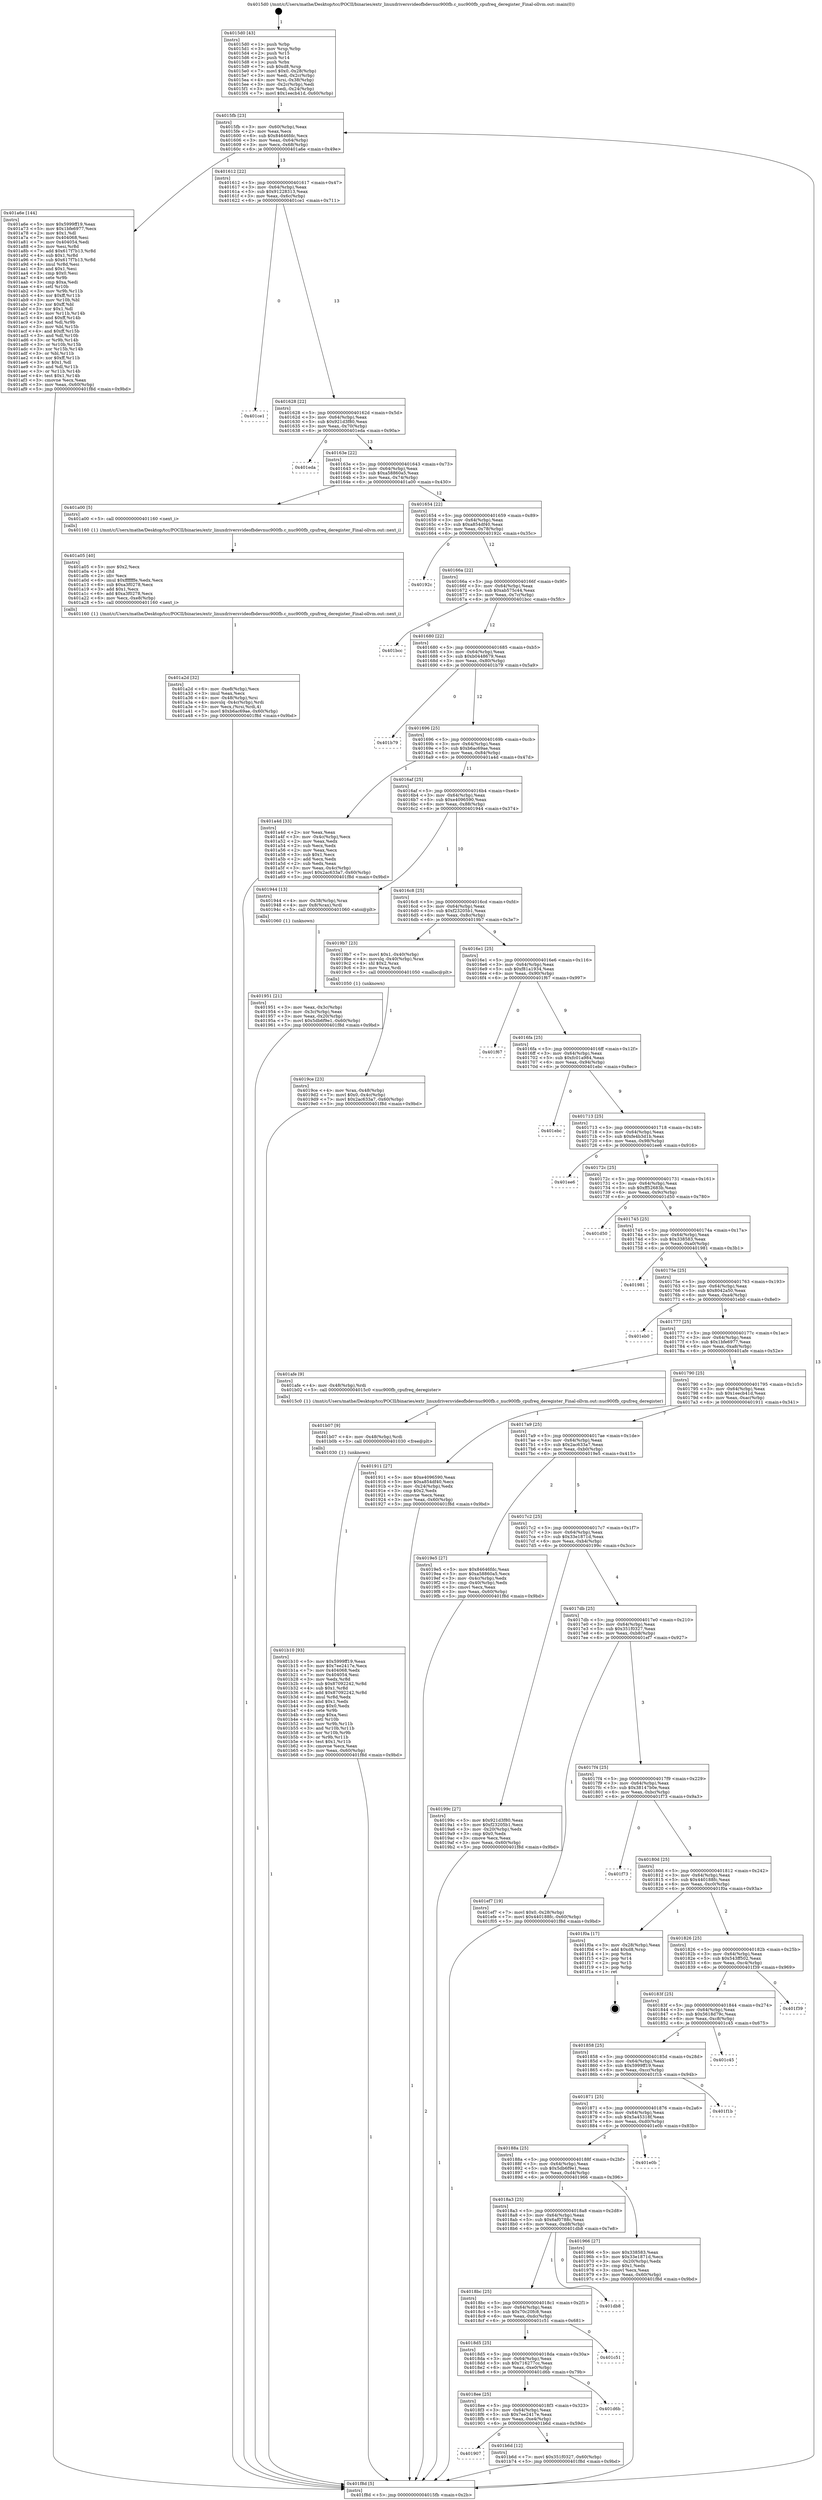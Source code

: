 digraph "0x4015d0" {
  label = "0x4015d0 (/mnt/c/Users/mathe/Desktop/tcc/POCII/binaries/extr_linuxdriversvideofbdevnuc900fb.c_nuc900fb_cpufreq_deregister_Final-ollvm.out::main(0))"
  labelloc = "t"
  node[shape=record]

  Entry [label="",width=0.3,height=0.3,shape=circle,fillcolor=black,style=filled]
  "0x4015fb" [label="{
     0x4015fb [23]\l
     | [instrs]\l
     &nbsp;&nbsp;0x4015fb \<+3\>: mov -0x60(%rbp),%eax\l
     &nbsp;&nbsp;0x4015fe \<+2\>: mov %eax,%ecx\l
     &nbsp;&nbsp;0x401600 \<+6\>: sub $0x84646fdc,%ecx\l
     &nbsp;&nbsp;0x401606 \<+3\>: mov %eax,-0x64(%rbp)\l
     &nbsp;&nbsp;0x401609 \<+3\>: mov %ecx,-0x68(%rbp)\l
     &nbsp;&nbsp;0x40160c \<+6\>: je 0000000000401a6e \<main+0x49e\>\l
  }"]
  "0x401a6e" [label="{
     0x401a6e [144]\l
     | [instrs]\l
     &nbsp;&nbsp;0x401a6e \<+5\>: mov $0x5999ff19,%eax\l
     &nbsp;&nbsp;0x401a73 \<+5\>: mov $0x1bfe6977,%ecx\l
     &nbsp;&nbsp;0x401a78 \<+2\>: mov $0x1,%dl\l
     &nbsp;&nbsp;0x401a7a \<+7\>: mov 0x404068,%esi\l
     &nbsp;&nbsp;0x401a81 \<+7\>: mov 0x404054,%edi\l
     &nbsp;&nbsp;0x401a88 \<+3\>: mov %esi,%r8d\l
     &nbsp;&nbsp;0x401a8b \<+7\>: add $0x617f7b13,%r8d\l
     &nbsp;&nbsp;0x401a92 \<+4\>: sub $0x1,%r8d\l
     &nbsp;&nbsp;0x401a96 \<+7\>: sub $0x617f7b13,%r8d\l
     &nbsp;&nbsp;0x401a9d \<+4\>: imul %r8d,%esi\l
     &nbsp;&nbsp;0x401aa1 \<+3\>: and $0x1,%esi\l
     &nbsp;&nbsp;0x401aa4 \<+3\>: cmp $0x0,%esi\l
     &nbsp;&nbsp;0x401aa7 \<+4\>: sete %r9b\l
     &nbsp;&nbsp;0x401aab \<+3\>: cmp $0xa,%edi\l
     &nbsp;&nbsp;0x401aae \<+4\>: setl %r10b\l
     &nbsp;&nbsp;0x401ab2 \<+3\>: mov %r9b,%r11b\l
     &nbsp;&nbsp;0x401ab5 \<+4\>: xor $0xff,%r11b\l
     &nbsp;&nbsp;0x401ab9 \<+3\>: mov %r10b,%bl\l
     &nbsp;&nbsp;0x401abc \<+3\>: xor $0xff,%bl\l
     &nbsp;&nbsp;0x401abf \<+3\>: xor $0x1,%dl\l
     &nbsp;&nbsp;0x401ac2 \<+3\>: mov %r11b,%r14b\l
     &nbsp;&nbsp;0x401ac5 \<+4\>: and $0xff,%r14b\l
     &nbsp;&nbsp;0x401ac9 \<+3\>: and %dl,%r9b\l
     &nbsp;&nbsp;0x401acc \<+3\>: mov %bl,%r15b\l
     &nbsp;&nbsp;0x401acf \<+4\>: and $0xff,%r15b\l
     &nbsp;&nbsp;0x401ad3 \<+3\>: and %dl,%r10b\l
     &nbsp;&nbsp;0x401ad6 \<+3\>: or %r9b,%r14b\l
     &nbsp;&nbsp;0x401ad9 \<+3\>: or %r10b,%r15b\l
     &nbsp;&nbsp;0x401adc \<+3\>: xor %r15b,%r14b\l
     &nbsp;&nbsp;0x401adf \<+3\>: or %bl,%r11b\l
     &nbsp;&nbsp;0x401ae2 \<+4\>: xor $0xff,%r11b\l
     &nbsp;&nbsp;0x401ae6 \<+3\>: or $0x1,%dl\l
     &nbsp;&nbsp;0x401ae9 \<+3\>: and %dl,%r11b\l
     &nbsp;&nbsp;0x401aec \<+3\>: or %r11b,%r14b\l
     &nbsp;&nbsp;0x401aef \<+4\>: test $0x1,%r14b\l
     &nbsp;&nbsp;0x401af3 \<+3\>: cmovne %ecx,%eax\l
     &nbsp;&nbsp;0x401af6 \<+3\>: mov %eax,-0x60(%rbp)\l
     &nbsp;&nbsp;0x401af9 \<+5\>: jmp 0000000000401f8d \<main+0x9bd\>\l
  }"]
  "0x401612" [label="{
     0x401612 [22]\l
     | [instrs]\l
     &nbsp;&nbsp;0x401612 \<+5\>: jmp 0000000000401617 \<main+0x47\>\l
     &nbsp;&nbsp;0x401617 \<+3\>: mov -0x64(%rbp),%eax\l
     &nbsp;&nbsp;0x40161a \<+5\>: sub $0x91228313,%eax\l
     &nbsp;&nbsp;0x40161f \<+3\>: mov %eax,-0x6c(%rbp)\l
     &nbsp;&nbsp;0x401622 \<+6\>: je 0000000000401ce1 \<main+0x711\>\l
  }"]
  Exit [label="",width=0.3,height=0.3,shape=circle,fillcolor=black,style=filled,peripheries=2]
  "0x401ce1" [label="{
     0x401ce1\l
  }", style=dashed]
  "0x401628" [label="{
     0x401628 [22]\l
     | [instrs]\l
     &nbsp;&nbsp;0x401628 \<+5\>: jmp 000000000040162d \<main+0x5d\>\l
     &nbsp;&nbsp;0x40162d \<+3\>: mov -0x64(%rbp),%eax\l
     &nbsp;&nbsp;0x401630 \<+5\>: sub $0x921d3f80,%eax\l
     &nbsp;&nbsp;0x401635 \<+3\>: mov %eax,-0x70(%rbp)\l
     &nbsp;&nbsp;0x401638 \<+6\>: je 0000000000401eda \<main+0x90a\>\l
  }"]
  "0x401907" [label="{
     0x401907\l
  }", style=dashed]
  "0x401eda" [label="{
     0x401eda\l
  }", style=dashed]
  "0x40163e" [label="{
     0x40163e [22]\l
     | [instrs]\l
     &nbsp;&nbsp;0x40163e \<+5\>: jmp 0000000000401643 \<main+0x73\>\l
     &nbsp;&nbsp;0x401643 \<+3\>: mov -0x64(%rbp),%eax\l
     &nbsp;&nbsp;0x401646 \<+5\>: sub $0xa58860a5,%eax\l
     &nbsp;&nbsp;0x40164b \<+3\>: mov %eax,-0x74(%rbp)\l
     &nbsp;&nbsp;0x40164e \<+6\>: je 0000000000401a00 \<main+0x430\>\l
  }"]
  "0x401b6d" [label="{
     0x401b6d [12]\l
     | [instrs]\l
     &nbsp;&nbsp;0x401b6d \<+7\>: movl $0x351f0327,-0x60(%rbp)\l
     &nbsp;&nbsp;0x401b74 \<+5\>: jmp 0000000000401f8d \<main+0x9bd\>\l
  }"]
  "0x401a00" [label="{
     0x401a00 [5]\l
     | [instrs]\l
     &nbsp;&nbsp;0x401a00 \<+5\>: call 0000000000401160 \<next_i\>\l
     | [calls]\l
     &nbsp;&nbsp;0x401160 \{1\} (/mnt/c/Users/mathe/Desktop/tcc/POCII/binaries/extr_linuxdriversvideofbdevnuc900fb.c_nuc900fb_cpufreq_deregister_Final-ollvm.out::next_i)\l
  }"]
  "0x401654" [label="{
     0x401654 [22]\l
     | [instrs]\l
     &nbsp;&nbsp;0x401654 \<+5\>: jmp 0000000000401659 \<main+0x89\>\l
     &nbsp;&nbsp;0x401659 \<+3\>: mov -0x64(%rbp),%eax\l
     &nbsp;&nbsp;0x40165c \<+5\>: sub $0xa854df40,%eax\l
     &nbsp;&nbsp;0x401661 \<+3\>: mov %eax,-0x78(%rbp)\l
     &nbsp;&nbsp;0x401664 \<+6\>: je 000000000040192c \<main+0x35c\>\l
  }"]
  "0x4018ee" [label="{
     0x4018ee [25]\l
     | [instrs]\l
     &nbsp;&nbsp;0x4018ee \<+5\>: jmp 00000000004018f3 \<main+0x323\>\l
     &nbsp;&nbsp;0x4018f3 \<+3\>: mov -0x64(%rbp),%eax\l
     &nbsp;&nbsp;0x4018f6 \<+5\>: sub $0x7ee2417e,%eax\l
     &nbsp;&nbsp;0x4018fb \<+6\>: mov %eax,-0xe4(%rbp)\l
     &nbsp;&nbsp;0x401901 \<+6\>: je 0000000000401b6d \<main+0x59d\>\l
  }"]
  "0x40192c" [label="{
     0x40192c\l
  }", style=dashed]
  "0x40166a" [label="{
     0x40166a [22]\l
     | [instrs]\l
     &nbsp;&nbsp;0x40166a \<+5\>: jmp 000000000040166f \<main+0x9f\>\l
     &nbsp;&nbsp;0x40166f \<+3\>: mov -0x64(%rbp),%eax\l
     &nbsp;&nbsp;0x401672 \<+5\>: sub $0xab575c44,%eax\l
     &nbsp;&nbsp;0x401677 \<+3\>: mov %eax,-0x7c(%rbp)\l
     &nbsp;&nbsp;0x40167a \<+6\>: je 0000000000401bcc \<main+0x5fc\>\l
  }"]
  "0x401d6b" [label="{
     0x401d6b\l
  }", style=dashed]
  "0x401bcc" [label="{
     0x401bcc\l
  }", style=dashed]
  "0x401680" [label="{
     0x401680 [22]\l
     | [instrs]\l
     &nbsp;&nbsp;0x401680 \<+5\>: jmp 0000000000401685 \<main+0xb5\>\l
     &nbsp;&nbsp;0x401685 \<+3\>: mov -0x64(%rbp),%eax\l
     &nbsp;&nbsp;0x401688 \<+5\>: sub $0xb0448679,%eax\l
     &nbsp;&nbsp;0x40168d \<+3\>: mov %eax,-0x80(%rbp)\l
     &nbsp;&nbsp;0x401690 \<+6\>: je 0000000000401b79 \<main+0x5a9\>\l
  }"]
  "0x4018d5" [label="{
     0x4018d5 [25]\l
     | [instrs]\l
     &nbsp;&nbsp;0x4018d5 \<+5\>: jmp 00000000004018da \<main+0x30a\>\l
     &nbsp;&nbsp;0x4018da \<+3\>: mov -0x64(%rbp),%eax\l
     &nbsp;&nbsp;0x4018dd \<+5\>: sub $0x716277cc,%eax\l
     &nbsp;&nbsp;0x4018e2 \<+6\>: mov %eax,-0xe0(%rbp)\l
     &nbsp;&nbsp;0x4018e8 \<+6\>: je 0000000000401d6b \<main+0x79b\>\l
  }"]
  "0x401b79" [label="{
     0x401b79\l
  }", style=dashed]
  "0x401696" [label="{
     0x401696 [25]\l
     | [instrs]\l
     &nbsp;&nbsp;0x401696 \<+5\>: jmp 000000000040169b \<main+0xcb\>\l
     &nbsp;&nbsp;0x40169b \<+3\>: mov -0x64(%rbp),%eax\l
     &nbsp;&nbsp;0x40169e \<+5\>: sub $0xb6ac69ae,%eax\l
     &nbsp;&nbsp;0x4016a3 \<+6\>: mov %eax,-0x84(%rbp)\l
     &nbsp;&nbsp;0x4016a9 \<+6\>: je 0000000000401a4d \<main+0x47d\>\l
  }"]
  "0x401c51" [label="{
     0x401c51\l
  }", style=dashed]
  "0x401a4d" [label="{
     0x401a4d [33]\l
     | [instrs]\l
     &nbsp;&nbsp;0x401a4d \<+2\>: xor %eax,%eax\l
     &nbsp;&nbsp;0x401a4f \<+3\>: mov -0x4c(%rbp),%ecx\l
     &nbsp;&nbsp;0x401a52 \<+2\>: mov %eax,%edx\l
     &nbsp;&nbsp;0x401a54 \<+2\>: sub %ecx,%edx\l
     &nbsp;&nbsp;0x401a56 \<+2\>: mov %eax,%ecx\l
     &nbsp;&nbsp;0x401a58 \<+3\>: sub $0x1,%ecx\l
     &nbsp;&nbsp;0x401a5b \<+2\>: add %ecx,%edx\l
     &nbsp;&nbsp;0x401a5d \<+2\>: sub %edx,%eax\l
     &nbsp;&nbsp;0x401a5f \<+3\>: mov %eax,-0x4c(%rbp)\l
     &nbsp;&nbsp;0x401a62 \<+7\>: movl $0x2ac633a7,-0x60(%rbp)\l
     &nbsp;&nbsp;0x401a69 \<+5\>: jmp 0000000000401f8d \<main+0x9bd\>\l
  }"]
  "0x4016af" [label="{
     0x4016af [25]\l
     | [instrs]\l
     &nbsp;&nbsp;0x4016af \<+5\>: jmp 00000000004016b4 \<main+0xe4\>\l
     &nbsp;&nbsp;0x4016b4 \<+3\>: mov -0x64(%rbp),%eax\l
     &nbsp;&nbsp;0x4016b7 \<+5\>: sub $0xe4096590,%eax\l
     &nbsp;&nbsp;0x4016bc \<+6\>: mov %eax,-0x88(%rbp)\l
     &nbsp;&nbsp;0x4016c2 \<+6\>: je 0000000000401944 \<main+0x374\>\l
  }"]
  "0x4018bc" [label="{
     0x4018bc [25]\l
     | [instrs]\l
     &nbsp;&nbsp;0x4018bc \<+5\>: jmp 00000000004018c1 \<main+0x2f1\>\l
     &nbsp;&nbsp;0x4018c1 \<+3\>: mov -0x64(%rbp),%eax\l
     &nbsp;&nbsp;0x4018c4 \<+5\>: sub $0x70c20fc8,%eax\l
     &nbsp;&nbsp;0x4018c9 \<+6\>: mov %eax,-0xdc(%rbp)\l
     &nbsp;&nbsp;0x4018cf \<+6\>: je 0000000000401c51 \<main+0x681\>\l
  }"]
  "0x401944" [label="{
     0x401944 [13]\l
     | [instrs]\l
     &nbsp;&nbsp;0x401944 \<+4\>: mov -0x38(%rbp),%rax\l
     &nbsp;&nbsp;0x401948 \<+4\>: mov 0x8(%rax),%rdi\l
     &nbsp;&nbsp;0x40194c \<+5\>: call 0000000000401060 \<atoi@plt\>\l
     | [calls]\l
     &nbsp;&nbsp;0x401060 \{1\} (unknown)\l
  }"]
  "0x4016c8" [label="{
     0x4016c8 [25]\l
     | [instrs]\l
     &nbsp;&nbsp;0x4016c8 \<+5\>: jmp 00000000004016cd \<main+0xfd\>\l
     &nbsp;&nbsp;0x4016cd \<+3\>: mov -0x64(%rbp),%eax\l
     &nbsp;&nbsp;0x4016d0 \<+5\>: sub $0xf23205b1,%eax\l
     &nbsp;&nbsp;0x4016d5 \<+6\>: mov %eax,-0x8c(%rbp)\l
     &nbsp;&nbsp;0x4016db \<+6\>: je 00000000004019b7 \<main+0x3e7\>\l
  }"]
  "0x401db8" [label="{
     0x401db8\l
  }", style=dashed]
  "0x4019b7" [label="{
     0x4019b7 [23]\l
     | [instrs]\l
     &nbsp;&nbsp;0x4019b7 \<+7\>: movl $0x1,-0x40(%rbp)\l
     &nbsp;&nbsp;0x4019be \<+4\>: movslq -0x40(%rbp),%rax\l
     &nbsp;&nbsp;0x4019c2 \<+4\>: shl $0x2,%rax\l
     &nbsp;&nbsp;0x4019c6 \<+3\>: mov %rax,%rdi\l
     &nbsp;&nbsp;0x4019c9 \<+5\>: call 0000000000401050 \<malloc@plt\>\l
     | [calls]\l
     &nbsp;&nbsp;0x401050 \{1\} (unknown)\l
  }"]
  "0x4016e1" [label="{
     0x4016e1 [25]\l
     | [instrs]\l
     &nbsp;&nbsp;0x4016e1 \<+5\>: jmp 00000000004016e6 \<main+0x116\>\l
     &nbsp;&nbsp;0x4016e6 \<+3\>: mov -0x64(%rbp),%eax\l
     &nbsp;&nbsp;0x4016e9 \<+5\>: sub $0xf81a1934,%eax\l
     &nbsp;&nbsp;0x4016ee \<+6\>: mov %eax,-0x90(%rbp)\l
     &nbsp;&nbsp;0x4016f4 \<+6\>: je 0000000000401f67 \<main+0x997\>\l
  }"]
  "0x401b10" [label="{
     0x401b10 [93]\l
     | [instrs]\l
     &nbsp;&nbsp;0x401b10 \<+5\>: mov $0x5999ff19,%eax\l
     &nbsp;&nbsp;0x401b15 \<+5\>: mov $0x7ee2417e,%ecx\l
     &nbsp;&nbsp;0x401b1a \<+7\>: mov 0x404068,%edx\l
     &nbsp;&nbsp;0x401b21 \<+7\>: mov 0x404054,%esi\l
     &nbsp;&nbsp;0x401b28 \<+3\>: mov %edx,%r8d\l
     &nbsp;&nbsp;0x401b2b \<+7\>: sub $0x87092242,%r8d\l
     &nbsp;&nbsp;0x401b32 \<+4\>: sub $0x1,%r8d\l
     &nbsp;&nbsp;0x401b36 \<+7\>: add $0x87092242,%r8d\l
     &nbsp;&nbsp;0x401b3d \<+4\>: imul %r8d,%edx\l
     &nbsp;&nbsp;0x401b41 \<+3\>: and $0x1,%edx\l
     &nbsp;&nbsp;0x401b44 \<+3\>: cmp $0x0,%edx\l
     &nbsp;&nbsp;0x401b47 \<+4\>: sete %r9b\l
     &nbsp;&nbsp;0x401b4b \<+3\>: cmp $0xa,%esi\l
     &nbsp;&nbsp;0x401b4e \<+4\>: setl %r10b\l
     &nbsp;&nbsp;0x401b52 \<+3\>: mov %r9b,%r11b\l
     &nbsp;&nbsp;0x401b55 \<+3\>: and %r10b,%r11b\l
     &nbsp;&nbsp;0x401b58 \<+3\>: xor %r10b,%r9b\l
     &nbsp;&nbsp;0x401b5b \<+3\>: or %r9b,%r11b\l
     &nbsp;&nbsp;0x401b5e \<+4\>: test $0x1,%r11b\l
     &nbsp;&nbsp;0x401b62 \<+3\>: cmovne %ecx,%eax\l
     &nbsp;&nbsp;0x401b65 \<+3\>: mov %eax,-0x60(%rbp)\l
     &nbsp;&nbsp;0x401b68 \<+5\>: jmp 0000000000401f8d \<main+0x9bd\>\l
  }"]
  "0x401f67" [label="{
     0x401f67\l
  }", style=dashed]
  "0x4016fa" [label="{
     0x4016fa [25]\l
     | [instrs]\l
     &nbsp;&nbsp;0x4016fa \<+5\>: jmp 00000000004016ff \<main+0x12f\>\l
     &nbsp;&nbsp;0x4016ff \<+3\>: mov -0x64(%rbp),%eax\l
     &nbsp;&nbsp;0x401702 \<+5\>: sub $0xfc01a984,%eax\l
     &nbsp;&nbsp;0x401707 \<+6\>: mov %eax,-0x94(%rbp)\l
     &nbsp;&nbsp;0x40170d \<+6\>: je 0000000000401ebc \<main+0x8ec\>\l
  }"]
  "0x401b07" [label="{
     0x401b07 [9]\l
     | [instrs]\l
     &nbsp;&nbsp;0x401b07 \<+4\>: mov -0x48(%rbp),%rdi\l
     &nbsp;&nbsp;0x401b0b \<+5\>: call 0000000000401030 \<free@plt\>\l
     | [calls]\l
     &nbsp;&nbsp;0x401030 \{1\} (unknown)\l
  }"]
  "0x401ebc" [label="{
     0x401ebc\l
  }", style=dashed]
  "0x401713" [label="{
     0x401713 [25]\l
     | [instrs]\l
     &nbsp;&nbsp;0x401713 \<+5\>: jmp 0000000000401718 \<main+0x148\>\l
     &nbsp;&nbsp;0x401718 \<+3\>: mov -0x64(%rbp),%eax\l
     &nbsp;&nbsp;0x40171b \<+5\>: sub $0xfe4b3d1b,%eax\l
     &nbsp;&nbsp;0x401720 \<+6\>: mov %eax,-0x98(%rbp)\l
     &nbsp;&nbsp;0x401726 \<+6\>: je 0000000000401ee6 \<main+0x916\>\l
  }"]
  "0x401a2d" [label="{
     0x401a2d [32]\l
     | [instrs]\l
     &nbsp;&nbsp;0x401a2d \<+6\>: mov -0xe8(%rbp),%ecx\l
     &nbsp;&nbsp;0x401a33 \<+3\>: imul %eax,%ecx\l
     &nbsp;&nbsp;0x401a36 \<+4\>: mov -0x48(%rbp),%rsi\l
     &nbsp;&nbsp;0x401a3a \<+4\>: movslq -0x4c(%rbp),%rdi\l
     &nbsp;&nbsp;0x401a3e \<+3\>: mov %ecx,(%rsi,%rdi,4)\l
     &nbsp;&nbsp;0x401a41 \<+7\>: movl $0xb6ac69ae,-0x60(%rbp)\l
     &nbsp;&nbsp;0x401a48 \<+5\>: jmp 0000000000401f8d \<main+0x9bd\>\l
  }"]
  "0x401ee6" [label="{
     0x401ee6\l
  }", style=dashed]
  "0x40172c" [label="{
     0x40172c [25]\l
     | [instrs]\l
     &nbsp;&nbsp;0x40172c \<+5\>: jmp 0000000000401731 \<main+0x161\>\l
     &nbsp;&nbsp;0x401731 \<+3\>: mov -0x64(%rbp),%eax\l
     &nbsp;&nbsp;0x401734 \<+5\>: sub $0xff52683b,%eax\l
     &nbsp;&nbsp;0x401739 \<+6\>: mov %eax,-0x9c(%rbp)\l
     &nbsp;&nbsp;0x40173f \<+6\>: je 0000000000401d50 \<main+0x780\>\l
  }"]
  "0x401a05" [label="{
     0x401a05 [40]\l
     | [instrs]\l
     &nbsp;&nbsp;0x401a05 \<+5\>: mov $0x2,%ecx\l
     &nbsp;&nbsp;0x401a0a \<+1\>: cltd\l
     &nbsp;&nbsp;0x401a0b \<+2\>: idiv %ecx\l
     &nbsp;&nbsp;0x401a0d \<+6\>: imul $0xfffffffe,%edx,%ecx\l
     &nbsp;&nbsp;0x401a13 \<+6\>: sub $0xa3f0278,%ecx\l
     &nbsp;&nbsp;0x401a19 \<+3\>: add $0x1,%ecx\l
     &nbsp;&nbsp;0x401a1c \<+6\>: add $0xa3f0278,%ecx\l
     &nbsp;&nbsp;0x401a22 \<+6\>: mov %ecx,-0xe8(%rbp)\l
     &nbsp;&nbsp;0x401a28 \<+5\>: call 0000000000401160 \<next_i\>\l
     | [calls]\l
     &nbsp;&nbsp;0x401160 \{1\} (/mnt/c/Users/mathe/Desktop/tcc/POCII/binaries/extr_linuxdriversvideofbdevnuc900fb.c_nuc900fb_cpufreq_deregister_Final-ollvm.out::next_i)\l
  }"]
  "0x401d50" [label="{
     0x401d50\l
  }", style=dashed]
  "0x401745" [label="{
     0x401745 [25]\l
     | [instrs]\l
     &nbsp;&nbsp;0x401745 \<+5\>: jmp 000000000040174a \<main+0x17a\>\l
     &nbsp;&nbsp;0x40174a \<+3\>: mov -0x64(%rbp),%eax\l
     &nbsp;&nbsp;0x40174d \<+5\>: sub $0x338583,%eax\l
     &nbsp;&nbsp;0x401752 \<+6\>: mov %eax,-0xa0(%rbp)\l
     &nbsp;&nbsp;0x401758 \<+6\>: je 0000000000401981 \<main+0x3b1\>\l
  }"]
  "0x4019ce" [label="{
     0x4019ce [23]\l
     | [instrs]\l
     &nbsp;&nbsp;0x4019ce \<+4\>: mov %rax,-0x48(%rbp)\l
     &nbsp;&nbsp;0x4019d2 \<+7\>: movl $0x0,-0x4c(%rbp)\l
     &nbsp;&nbsp;0x4019d9 \<+7\>: movl $0x2ac633a7,-0x60(%rbp)\l
     &nbsp;&nbsp;0x4019e0 \<+5\>: jmp 0000000000401f8d \<main+0x9bd\>\l
  }"]
  "0x401981" [label="{
     0x401981\l
  }", style=dashed]
  "0x40175e" [label="{
     0x40175e [25]\l
     | [instrs]\l
     &nbsp;&nbsp;0x40175e \<+5\>: jmp 0000000000401763 \<main+0x193\>\l
     &nbsp;&nbsp;0x401763 \<+3\>: mov -0x64(%rbp),%eax\l
     &nbsp;&nbsp;0x401766 \<+5\>: sub $0x8042a50,%eax\l
     &nbsp;&nbsp;0x40176b \<+6\>: mov %eax,-0xa4(%rbp)\l
     &nbsp;&nbsp;0x401771 \<+6\>: je 0000000000401eb0 \<main+0x8e0\>\l
  }"]
  "0x4018a3" [label="{
     0x4018a3 [25]\l
     | [instrs]\l
     &nbsp;&nbsp;0x4018a3 \<+5\>: jmp 00000000004018a8 \<main+0x2d8\>\l
     &nbsp;&nbsp;0x4018a8 \<+3\>: mov -0x64(%rbp),%eax\l
     &nbsp;&nbsp;0x4018ab \<+5\>: sub $0x6af0788c,%eax\l
     &nbsp;&nbsp;0x4018b0 \<+6\>: mov %eax,-0xd8(%rbp)\l
     &nbsp;&nbsp;0x4018b6 \<+6\>: je 0000000000401db8 \<main+0x7e8\>\l
  }"]
  "0x401eb0" [label="{
     0x401eb0\l
  }", style=dashed]
  "0x401777" [label="{
     0x401777 [25]\l
     | [instrs]\l
     &nbsp;&nbsp;0x401777 \<+5\>: jmp 000000000040177c \<main+0x1ac\>\l
     &nbsp;&nbsp;0x40177c \<+3\>: mov -0x64(%rbp),%eax\l
     &nbsp;&nbsp;0x40177f \<+5\>: sub $0x1bfe6977,%eax\l
     &nbsp;&nbsp;0x401784 \<+6\>: mov %eax,-0xa8(%rbp)\l
     &nbsp;&nbsp;0x40178a \<+6\>: je 0000000000401afe \<main+0x52e\>\l
  }"]
  "0x401966" [label="{
     0x401966 [27]\l
     | [instrs]\l
     &nbsp;&nbsp;0x401966 \<+5\>: mov $0x338583,%eax\l
     &nbsp;&nbsp;0x40196b \<+5\>: mov $0x33e1871d,%ecx\l
     &nbsp;&nbsp;0x401970 \<+3\>: mov -0x20(%rbp),%edx\l
     &nbsp;&nbsp;0x401973 \<+3\>: cmp $0x1,%edx\l
     &nbsp;&nbsp;0x401976 \<+3\>: cmovl %ecx,%eax\l
     &nbsp;&nbsp;0x401979 \<+3\>: mov %eax,-0x60(%rbp)\l
     &nbsp;&nbsp;0x40197c \<+5\>: jmp 0000000000401f8d \<main+0x9bd\>\l
  }"]
  "0x401afe" [label="{
     0x401afe [9]\l
     | [instrs]\l
     &nbsp;&nbsp;0x401afe \<+4\>: mov -0x48(%rbp),%rdi\l
     &nbsp;&nbsp;0x401b02 \<+5\>: call 00000000004015c0 \<nuc900fb_cpufreq_deregister\>\l
     | [calls]\l
     &nbsp;&nbsp;0x4015c0 \{1\} (/mnt/c/Users/mathe/Desktop/tcc/POCII/binaries/extr_linuxdriversvideofbdevnuc900fb.c_nuc900fb_cpufreq_deregister_Final-ollvm.out::nuc900fb_cpufreq_deregister)\l
  }"]
  "0x401790" [label="{
     0x401790 [25]\l
     | [instrs]\l
     &nbsp;&nbsp;0x401790 \<+5\>: jmp 0000000000401795 \<main+0x1c5\>\l
     &nbsp;&nbsp;0x401795 \<+3\>: mov -0x64(%rbp),%eax\l
     &nbsp;&nbsp;0x401798 \<+5\>: sub $0x1eecb41d,%eax\l
     &nbsp;&nbsp;0x40179d \<+6\>: mov %eax,-0xac(%rbp)\l
     &nbsp;&nbsp;0x4017a3 \<+6\>: je 0000000000401911 \<main+0x341\>\l
  }"]
  "0x40188a" [label="{
     0x40188a [25]\l
     | [instrs]\l
     &nbsp;&nbsp;0x40188a \<+5\>: jmp 000000000040188f \<main+0x2bf\>\l
     &nbsp;&nbsp;0x40188f \<+3\>: mov -0x64(%rbp),%eax\l
     &nbsp;&nbsp;0x401892 \<+5\>: sub $0x5db6f9e1,%eax\l
     &nbsp;&nbsp;0x401897 \<+6\>: mov %eax,-0xd4(%rbp)\l
     &nbsp;&nbsp;0x40189d \<+6\>: je 0000000000401966 \<main+0x396\>\l
  }"]
  "0x401911" [label="{
     0x401911 [27]\l
     | [instrs]\l
     &nbsp;&nbsp;0x401911 \<+5\>: mov $0xe4096590,%eax\l
     &nbsp;&nbsp;0x401916 \<+5\>: mov $0xa854df40,%ecx\l
     &nbsp;&nbsp;0x40191b \<+3\>: mov -0x24(%rbp),%edx\l
     &nbsp;&nbsp;0x40191e \<+3\>: cmp $0x2,%edx\l
     &nbsp;&nbsp;0x401921 \<+3\>: cmovne %ecx,%eax\l
     &nbsp;&nbsp;0x401924 \<+3\>: mov %eax,-0x60(%rbp)\l
     &nbsp;&nbsp;0x401927 \<+5\>: jmp 0000000000401f8d \<main+0x9bd\>\l
  }"]
  "0x4017a9" [label="{
     0x4017a9 [25]\l
     | [instrs]\l
     &nbsp;&nbsp;0x4017a9 \<+5\>: jmp 00000000004017ae \<main+0x1de\>\l
     &nbsp;&nbsp;0x4017ae \<+3\>: mov -0x64(%rbp),%eax\l
     &nbsp;&nbsp;0x4017b1 \<+5\>: sub $0x2ac633a7,%eax\l
     &nbsp;&nbsp;0x4017b6 \<+6\>: mov %eax,-0xb0(%rbp)\l
     &nbsp;&nbsp;0x4017bc \<+6\>: je 00000000004019e5 \<main+0x415\>\l
  }"]
  "0x401f8d" [label="{
     0x401f8d [5]\l
     | [instrs]\l
     &nbsp;&nbsp;0x401f8d \<+5\>: jmp 00000000004015fb \<main+0x2b\>\l
  }"]
  "0x4015d0" [label="{
     0x4015d0 [43]\l
     | [instrs]\l
     &nbsp;&nbsp;0x4015d0 \<+1\>: push %rbp\l
     &nbsp;&nbsp;0x4015d1 \<+3\>: mov %rsp,%rbp\l
     &nbsp;&nbsp;0x4015d4 \<+2\>: push %r15\l
     &nbsp;&nbsp;0x4015d6 \<+2\>: push %r14\l
     &nbsp;&nbsp;0x4015d8 \<+1\>: push %rbx\l
     &nbsp;&nbsp;0x4015d9 \<+7\>: sub $0xd8,%rsp\l
     &nbsp;&nbsp;0x4015e0 \<+7\>: movl $0x0,-0x28(%rbp)\l
     &nbsp;&nbsp;0x4015e7 \<+3\>: mov %edi,-0x2c(%rbp)\l
     &nbsp;&nbsp;0x4015ea \<+4\>: mov %rsi,-0x38(%rbp)\l
     &nbsp;&nbsp;0x4015ee \<+3\>: mov -0x2c(%rbp),%edi\l
     &nbsp;&nbsp;0x4015f1 \<+3\>: mov %edi,-0x24(%rbp)\l
     &nbsp;&nbsp;0x4015f4 \<+7\>: movl $0x1eecb41d,-0x60(%rbp)\l
  }"]
  "0x401951" [label="{
     0x401951 [21]\l
     | [instrs]\l
     &nbsp;&nbsp;0x401951 \<+3\>: mov %eax,-0x3c(%rbp)\l
     &nbsp;&nbsp;0x401954 \<+3\>: mov -0x3c(%rbp),%eax\l
     &nbsp;&nbsp;0x401957 \<+3\>: mov %eax,-0x20(%rbp)\l
     &nbsp;&nbsp;0x40195a \<+7\>: movl $0x5db6f9e1,-0x60(%rbp)\l
     &nbsp;&nbsp;0x401961 \<+5\>: jmp 0000000000401f8d \<main+0x9bd\>\l
  }"]
  "0x401e0b" [label="{
     0x401e0b\l
  }", style=dashed]
  "0x4019e5" [label="{
     0x4019e5 [27]\l
     | [instrs]\l
     &nbsp;&nbsp;0x4019e5 \<+5\>: mov $0x84646fdc,%eax\l
     &nbsp;&nbsp;0x4019ea \<+5\>: mov $0xa58860a5,%ecx\l
     &nbsp;&nbsp;0x4019ef \<+3\>: mov -0x4c(%rbp),%edx\l
     &nbsp;&nbsp;0x4019f2 \<+3\>: cmp -0x40(%rbp),%edx\l
     &nbsp;&nbsp;0x4019f5 \<+3\>: cmovl %ecx,%eax\l
     &nbsp;&nbsp;0x4019f8 \<+3\>: mov %eax,-0x60(%rbp)\l
     &nbsp;&nbsp;0x4019fb \<+5\>: jmp 0000000000401f8d \<main+0x9bd\>\l
  }"]
  "0x4017c2" [label="{
     0x4017c2 [25]\l
     | [instrs]\l
     &nbsp;&nbsp;0x4017c2 \<+5\>: jmp 00000000004017c7 \<main+0x1f7\>\l
     &nbsp;&nbsp;0x4017c7 \<+3\>: mov -0x64(%rbp),%eax\l
     &nbsp;&nbsp;0x4017ca \<+5\>: sub $0x33e1871d,%eax\l
     &nbsp;&nbsp;0x4017cf \<+6\>: mov %eax,-0xb4(%rbp)\l
     &nbsp;&nbsp;0x4017d5 \<+6\>: je 000000000040199c \<main+0x3cc\>\l
  }"]
  "0x401871" [label="{
     0x401871 [25]\l
     | [instrs]\l
     &nbsp;&nbsp;0x401871 \<+5\>: jmp 0000000000401876 \<main+0x2a6\>\l
     &nbsp;&nbsp;0x401876 \<+3\>: mov -0x64(%rbp),%eax\l
     &nbsp;&nbsp;0x401879 \<+5\>: sub $0x5a45318f,%eax\l
     &nbsp;&nbsp;0x40187e \<+6\>: mov %eax,-0xd0(%rbp)\l
     &nbsp;&nbsp;0x401884 \<+6\>: je 0000000000401e0b \<main+0x83b\>\l
  }"]
  "0x40199c" [label="{
     0x40199c [27]\l
     | [instrs]\l
     &nbsp;&nbsp;0x40199c \<+5\>: mov $0x921d3f80,%eax\l
     &nbsp;&nbsp;0x4019a1 \<+5\>: mov $0xf23205b1,%ecx\l
     &nbsp;&nbsp;0x4019a6 \<+3\>: mov -0x20(%rbp),%edx\l
     &nbsp;&nbsp;0x4019a9 \<+3\>: cmp $0x0,%edx\l
     &nbsp;&nbsp;0x4019ac \<+3\>: cmove %ecx,%eax\l
     &nbsp;&nbsp;0x4019af \<+3\>: mov %eax,-0x60(%rbp)\l
     &nbsp;&nbsp;0x4019b2 \<+5\>: jmp 0000000000401f8d \<main+0x9bd\>\l
  }"]
  "0x4017db" [label="{
     0x4017db [25]\l
     | [instrs]\l
     &nbsp;&nbsp;0x4017db \<+5\>: jmp 00000000004017e0 \<main+0x210\>\l
     &nbsp;&nbsp;0x4017e0 \<+3\>: mov -0x64(%rbp),%eax\l
     &nbsp;&nbsp;0x4017e3 \<+5\>: sub $0x351f0327,%eax\l
     &nbsp;&nbsp;0x4017e8 \<+6\>: mov %eax,-0xb8(%rbp)\l
     &nbsp;&nbsp;0x4017ee \<+6\>: je 0000000000401ef7 \<main+0x927\>\l
  }"]
  "0x401f1b" [label="{
     0x401f1b\l
  }", style=dashed]
  "0x401ef7" [label="{
     0x401ef7 [19]\l
     | [instrs]\l
     &nbsp;&nbsp;0x401ef7 \<+7\>: movl $0x0,-0x28(%rbp)\l
     &nbsp;&nbsp;0x401efe \<+7\>: movl $0x440188fc,-0x60(%rbp)\l
     &nbsp;&nbsp;0x401f05 \<+5\>: jmp 0000000000401f8d \<main+0x9bd\>\l
  }"]
  "0x4017f4" [label="{
     0x4017f4 [25]\l
     | [instrs]\l
     &nbsp;&nbsp;0x4017f4 \<+5\>: jmp 00000000004017f9 \<main+0x229\>\l
     &nbsp;&nbsp;0x4017f9 \<+3\>: mov -0x64(%rbp),%eax\l
     &nbsp;&nbsp;0x4017fc \<+5\>: sub $0x38147b0e,%eax\l
     &nbsp;&nbsp;0x401801 \<+6\>: mov %eax,-0xbc(%rbp)\l
     &nbsp;&nbsp;0x401807 \<+6\>: je 0000000000401f73 \<main+0x9a3\>\l
  }"]
  "0x401858" [label="{
     0x401858 [25]\l
     | [instrs]\l
     &nbsp;&nbsp;0x401858 \<+5\>: jmp 000000000040185d \<main+0x28d\>\l
     &nbsp;&nbsp;0x40185d \<+3\>: mov -0x64(%rbp),%eax\l
     &nbsp;&nbsp;0x401860 \<+5\>: sub $0x5999ff19,%eax\l
     &nbsp;&nbsp;0x401865 \<+6\>: mov %eax,-0xcc(%rbp)\l
     &nbsp;&nbsp;0x40186b \<+6\>: je 0000000000401f1b \<main+0x94b\>\l
  }"]
  "0x401f73" [label="{
     0x401f73\l
  }", style=dashed]
  "0x40180d" [label="{
     0x40180d [25]\l
     | [instrs]\l
     &nbsp;&nbsp;0x40180d \<+5\>: jmp 0000000000401812 \<main+0x242\>\l
     &nbsp;&nbsp;0x401812 \<+3\>: mov -0x64(%rbp),%eax\l
     &nbsp;&nbsp;0x401815 \<+5\>: sub $0x440188fc,%eax\l
     &nbsp;&nbsp;0x40181a \<+6\>: mov %eax,-0xc0(%rbp)\l
     &nbsp;&nbsp;0x401820 \<+6\>: je 0000000000401f0a \<main+0x93a\>\l
  }"]
  "0x401c45" [label="{
     0x401c45\l
  }", style=dashed]
  "0x401f0a" [label="{
     0x401f0a [17]\l
     | [instrs]\l
     &nbsp;&nbsp;0x401f0a \<+3\>: mov -0x28(%rbp),%eax\l
     &nbsp;&nbsp;0x401f0d \<+7\>: add $0xd8,%rsp\l
     &nbsp;&nbsp;0x401f14 \<+1\>: pop %rbx\l
     &nbsp;&nbsp;0x401f15 \<+2\>: pop %r14\l
     &nbsp;&nbsp;0x401f17 \<+2\>: pop %r15\l
     &nbsp;&nbsp;0x401f19 \<+1\>: pop %rbp\l
     &nbsp;&nbsp;0x401f1a \<+1\>: ret\l
  }"]
  "0x401826" [label="{
     0x401826 [25]\l
     | [instrs]\l
     &nbsp;&nbsp;0x401826 \<+5\>: jmp 000000000040182b \<main+0x25b\>\l
     &nbsp;&nbsp;0x40182b \<+3\>: mov -0x64(%rbp),%eax\l
     &nbsp;&nbsp;0x40182e \<+5\>: sub $0x543ff502,%eax\l
     &nbsp;&nbsp;0x401833 \<+6\>: mov %eax,-0xc4(%rbp)\l
     &nbsp;&nbsp;0x401839 \<+6\>: je 0000000000401f39 \<main+0x969\>\l
  }"]
  "0x40183f" [label="{
     0x40183f [25]\l
     | [instrs]\l
     &nbsp;&nbsp;0x40183f \<+5\>: jmp 0000000000401844 \<main+0x274\>\l
     &nbsp;&nbsp;0x401844 \<+3\>: mov -0x64(%rbp),%eax\l
     &nbsp;&nbsp;0x401847 \<+5\>: sub $0x5618d79c,%eax\l
     &nbsp;&nbsp;0x40184c \<+6\>: mov %eax,-0xc8(%rbp)\l
     &nbsp;&nbsp;0x401852 \<+6\>: je 0000000000401c45 \<main+0x675\>\l
  }"]
  "0x401f39" [label="{
     0x401f39\l
  }", style=dashed]
  Entry -> "0x4015d0" [label=" 1"]
  "0x4015fb" -> "0x401a6e" [label=" 1"]
  "0x4015fb" -> "0x401612" [label=" 13"]
  "0x401f0a" -> Exit [label=" 1"]
  "0x401612" -> "0x401ce1" [label=" 0"]
  "0x401612" -> "0x401628" [label=" 13"]
  "0x401ef7" -> "0x401f8d" [label=" 1"]
  "0x401628" -> "0x401eda" [label=" 0"]
  "0x401628" -> "0x40163e" [label=" 13"]
  "0x401b6d" -> "0x401f8d" [label=" 1"]
  "0x40163e" -> "0x401a00" [label=" 1"]
  "0x40163e" -> "0x401654" [label=" 12"]
  "0x4018ee" -> "0x401907" [label=" 0"]
  "0x401654" -> "0x40192c" [label=" 0"]
  "0x401654" -> "0x40166a" [label=" 12"]
  "0x4018ee" -> "0x401b6d" [label=" 1"]
  "0x40166a" -> "0x401bcc" [label=" 0"]
  "0x40166a" -> "0x401680" [label=" 12"]
  "0x4018d5" -> "0x4018ee" [label=" 1"]
  "0x401680" -> "0x401b79" [label=" 0"]
  "0x401680" -> "0x401696" [label=" 12"]
  "0x4018d5" -> "0x401d6b" [label=" 0"]
  "0x401696" -> "0x401a4d" [label=" 1"]
  "0x401696" -> "0x4016af" [label=" 11"]
  "0x4018bc" -> "0x4018d5" [label=" 1"]
  "0x4016af" -> "0x401944" [label=" 1"]
  "0x4016af" -> "0x4016c8" [label=" 10"]
  "0x4018bc" -> "0x401c51" [label=" 0"]
  "0x4016c8" -> "0x4019b7" [label=" 1"]
  "0x4016c8" -> "0x4016e1" [label=" 9"]
  "0x4018a3" -> "0x4018bc" [label=" 1"]
  "0x4016e1" -> "0x401f67" [label=" 0"]
  "0x4016e1" -> "0x4016fa" [label=" 9"]
  "0x4018a3" -> "0x401db8" [label=" 0"]
  "0x4016fa" -> "0x401ebc" [label=" 0"]
  "0x4016fa" -> "0x401713" [label=" 9"]
  "0x401b10" -> "0x401f8d" [label=" 1"]
  "0x401713" -> "0x401ee6" [label=" 0"]
  "0x401713" -> "0x40172c" [label=" 9"]
  "0x401b07" -> "0x401b10" [label=" 1"]
  "0x40172c" -> "0x401d50" [label=" 0"]
  "0x40172c" -> "0x401745" [label=" 9"]
  "0x401afe" -> "0x401b07" [label=" 1"]
  "0x401745" -> "0x401981" [label=" 0"]
  "0x401745" -> "0x40175e" [label=" 9"]
  "0x401a6e" -> "0x401f8d" [label=" 1"]
  "0x40175e" -> "0x401eb0" [label=" 0"]
  "0x40175e" -> "0x401777" [label=" 9"]
  "0x401a4d" -> "0x401f8d" [label=" 1"]
  "0x401777" -> "0x401afe" [label=" 1"]
  "0x401777" -> "0x401790" [label=" 8"]
  "0x401a2d" -> "0x401f8d" [label=" 1"]
  "0x401790" -> "0x401911" [label=" 1"]
  "0x401790" -> "0x4017a9" [label=" 7"]
  "0x401911" -> "0x401f8d" [label=" 1"]
  "0x4015d0" -> "0x4015fb" [label=" 1"]
  "0x401f8d" -> "0x4015fb" [label=" 13"]
  "0x401944" -> "0x401951" [label=" 1"]
  "0x401951" -> "0x401f8d" [label=" 1"]
  "0x401a00" -> "0x401a05" [label=" 1"]
  "0x4017a9" -> "0x4019e5" [label=" 2"]
  "0x4017a9" -> "0x4017c2" [label=" 5"]
  "0x4019e5" -> "0x401f8d" [label=" 2"]
  "0x4017c2" -> "0x40199c" [label=" 1"]
  "0x4017c2" -> "0x4017db" [label=" 4"]
  "0x4019b7" -> "0x4019ce" [label=" 1"]
  "0x4017db" -> "0x401ef7" [label=" 1"]
  "0x4017db" -> "0x4017f4" [label=" 3"]
  "0x40199c" -> "0x401f8d" [label=" 1"]
  "0x4017f4" -> "0x401f73" [label=" 0"]
  "0x4017f4" -> "0x40180d" [label=" 3"]
  "0x40188a" -> "0x4018a3" [label=" 1"]
  "0x40180d" -> "0x401f0a" [label=" 1"]
  "0x40180d" -> "0x401826" [label=" 2"]
  "0x40188a" -> "0x401966" [label=" 1"]
  "0x401826" -> "0x401f39" [label=" 0"]
  "0x401826" -> "0x40183f" [label=" 2"]
  "0x401a05" -> "0x401a2d" [label=" 1"]
  "0x40183f" -> "0x401c45" [label=" 0"]
  "0x40183f" -> "0x401858" [label=" 2"]
  "0x401966" -> "0x401f8d" [label=" 1"]
  "0x401858" -> "0x401f1b" [label=" 0"]
  "0x401858" -> "0x401871" [label=" 2"]
  "0x4019ce" -> "0x401f8d" [label=" 1"]
  "0x401871" -> "0x401e0b" [label=" 0"]
  "0x401871" -> "0x40188a" [label=" 2"]
}
